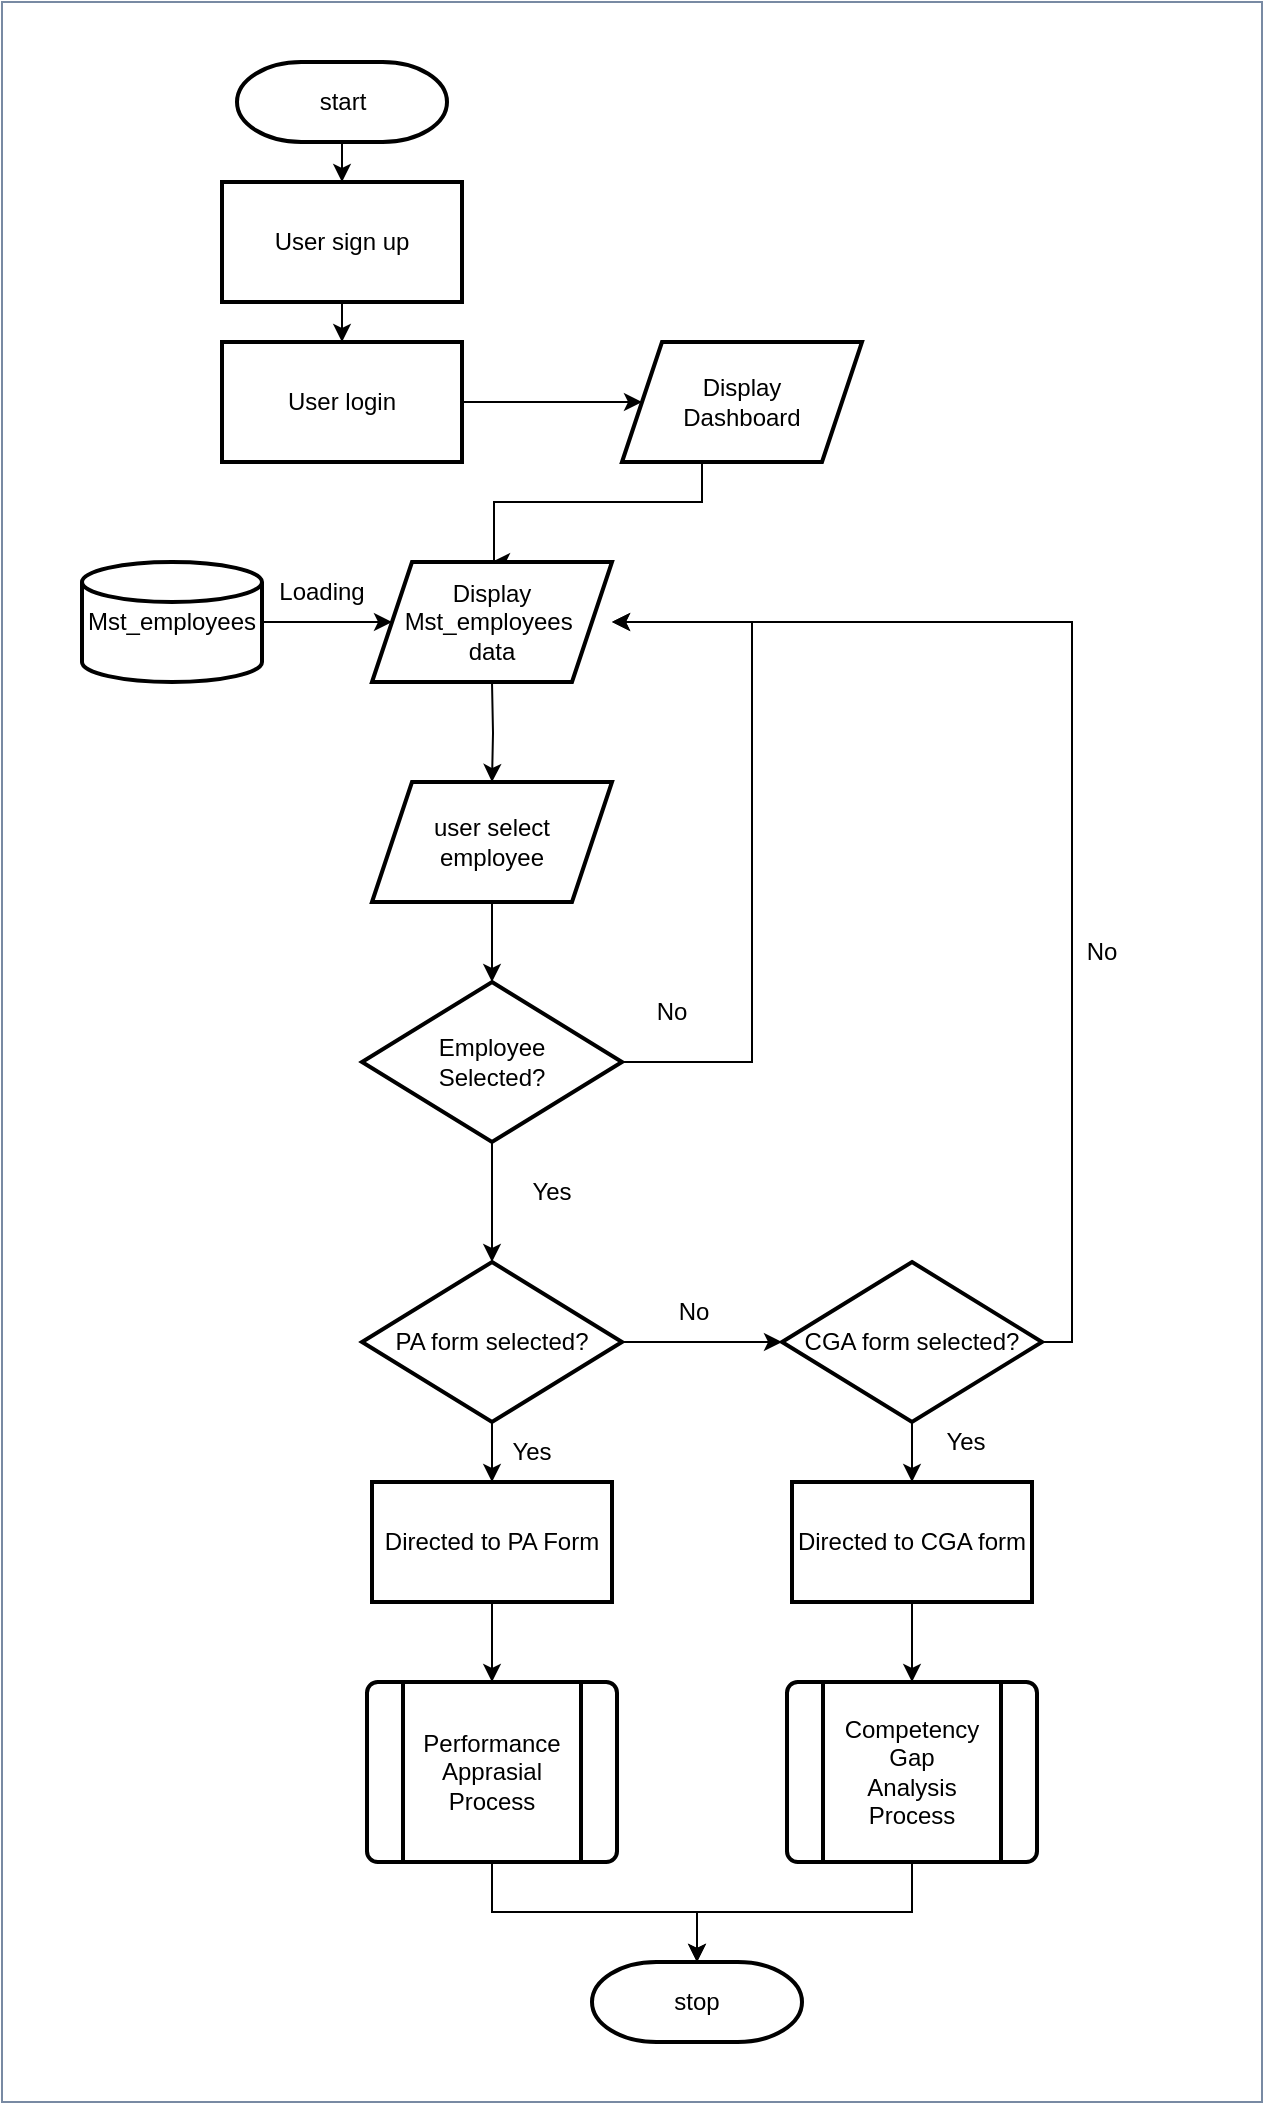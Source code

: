 <mxfile version="22.1.17" type="github" pages="3">
  <diagram name="Page-1" id="iUGwNHMRtoxu_IhdwhFb">
    <mxGraphModel dx="1964" dy="1693" grid="1" gridSize="10" guides="1" tooltips="1" connect="1" arrows="1" fold="1" page="1" pageScale="1" pageWidth="850" pageHeight="1100" math="0" shadow="0">
      <root>
        <mxCell id="0" />
        <mxCell id="1" parent="0" />
        <mxCell id="vXhKLFN595L6w0FExyNw-3" value="" style="edgeStyle=orthogonalEdgeStyle;rounded=0;orthogonalLoop=1;jettySize=auto;html=1;labelBackgroundColor=none;fontColor=default;" parent="1" source="vXhKLFN595L6w0FExyNw-1" target="vXhKLFN595L6w0FExyNw-2" edge="1">
          <mxGeometry relative="1" as="geometry" />
        </mxCell>
        <mxCell id="vXhKLFN595L6w0FExyNw-1" value="User sign up" style="rounded=0;whiteSpace=wrap;html=1;labelBackgroundColor=none;strokeWidth=2;" parent="1" vertex="1">
          <mxGeometry x="100" y="80" width="120" height="60" as="geometry" />
        </mxCell>
        <mxCell id="LlyTt58QNxWgrPq0vy9A-12" value="" style="edgeStyle=orthogonalEdgeStyle;rounded=0;orthogonalLoop=1;jettySize=auto;html=1;" edge="1" parent="1" source="vXhKLFN595L6w0FExyNw-2" target="LlyTt58QNxWgrPq0vy9A-11">
          <mxGeometry relative="1" as="geometry" />
        </mxCell>
        <mxCell id="vXhKLFN595L6w0FExyNw-2" value="User login" style="rounded=0;whiteSpace=wrap;html=1;labelBackgroundColor=none;strokeWidth=2;" parent="1" vertex="1">
          <mxGeometry x="100" y="160" width="120" height="60" as="geometry" />
        </mxCell>
        <mxCell id="vXhKLFN595L6w0FExyNw-9" value="" style="edgeStyle=orthogonalEdgeStyle;rounded=0;orthogonalLoop=1;jettySize=auto;html=1;labelBackgroundColor=none;fontColor=default;" parent="1" edge="1">
          <mxGeometry relative="1" as="geometry">
            <mxPoint x="340" y="220" as="sourcePoint" />
            <mxPoint x="235" y="270" as="targetPoint" />
            <Array as="points">
              <mxPoint x="340" y="240" />
              <mxPoint x="236" y="240" />
            </Array>
          </mxGeometry>
        </mxCell>
        <mxCell id="vXhKLFN595L6w0FExyNw-41" value="" style="edgeStyle=orthogonalEdgeStyle;rounded=0;orthogonalLoop=1;jettySize=auto;html=1;labelBackgroundColor=none;fontColor=default;" parent="1" target="vXhKLFN595L6w0FExyNw-40" edge="1">
          <mxGeometry relative="1" as="geometry">
            <mxPoint x="235" y="330" as="sourcePoint" />
          </mxGeometry>
        </mxCell>
        <mxCell id="vXhKLFN595L6w0FExyNw-17" value="" style="edgeStyle=orthogonalEdgeStyle;rounded=0;orthogonalLoop=1;jettySize=auto;html=1;labelBackgroundColor=none;fontColor=default;" parent="1" source="vXhKLFN595L6w0FExyNw-12" target="vXhKLFN595L6w0FExyNw-16" edge="1">
          <mxGeometry relative="1" as="geometry" />
        </mxCell>
        <mxCell id="vXhKLFN595L6w0FExyNw-20" style="edgeStyle=orthogonalEdgeStyle;rounded=0;orthogonalLoop=1;jettySize=auto;html=1;entryX=1;entryY=0.5;entryDx=0;entryDy=0;labelBackgroundColor=none;fontColor=default;" parent="1" source="vXhKLFN595L6w0FExyNw-12" edge="1">
          <mxGeometry relative="1" as="geometry">
            <Array as="points">
              <mxPoint x="365" y="520" />
              <mxPoint x="365" y="300" />
            </Array>
            <mxPoint x="295" y="300" as="targetPoint" />
          </mxGeometry>
        </mxCell>
        <mxCell id="vXhKLFN595L6w0FExyNw-12" value="Employee &lt;br&gt;Selected?" style="rhombus;whiteSpace=wrap;html=1;rounded=0;labelBackgroundColor=none;strokeWidth=2;" parent="1" vertex="1">
          <mxGeometry x="170" y="480" width="130" height="80" as="geometry" />
        </mxCell>
        <mxCell id="vXhKLFN595L6w0FExyNw-19" value="" style="edgeStyle=orthogonalEdgeStyle;rounded=0;orthogonalLoop=1;jettySize=auto;html=1;labelBackgroundColor=none;fontColor=default;" parent="1" source="vXhKLFN595L6w0FExyNw-16" target="vXhKLFN595L6w0FExyNw-18" edge="1">
          <mxGeometry relative="1" as="geometry" />
        </mxCell>
        <mxCell id="vXhKLFN595L6w0FExyNw-22" value="" style="edgeStyle=orthogonalEdgeStyle;rounded=0;orthogonalLoop=1;jettySize=auto;html=1;labelBackgroundColor=none;fontColor=default;" parent="1" source="vXhKLFN595L6w0FExyNw-16" target="vXhKLFN595L6w0FExyNw-21" edge="1">
          <mxGeometry relative="1" as="geometry" />
        </mxCell>
        <mxCell id="vXhKLFN595L6w0FExyNw-16" value="PA form selected?" style="rhombus;whiteSpace=wrap;html=1;rounded=0;labelBackgroundColor=none;strokeWidth=2;" parent="1" vertex="1">
          <mxGeometry x="170" y="620" width="130" height="80" as="geometry" />
        </mxCell>
        <mxCell id="vXhKLFN595L6w0FExyNw-24" value="" style="edgeStyle=orthogonalEdgeStyle;rounded=0;orthogonalLoop=1;jettySize=auto;html=1;labelBackgroundColor=none;fontColor=default;" parent="1" source="vXhKLFN595L6w0FExyNw-18" target="vXhKLFN595L6w0FExyNw-23" edge="1">
          <mxGeometry relative="1" as="geometry" />
        </mxCell>
        <mxCell id="vXhKLFN595L6w0FExyNw-48" style="edgeStyle=orthogonalEdgeStyle;rounded=0;orthogonalLoop=1;jettySize=auto;html=1;entryX=1;entryY=0.5;entryDx=0;entryDy=0;labelBackgroundColor=none;fontColor=default;" parent="1" source="vXhKLFN595L6w0FExyNw-18" edge="1">
          <mxGeometry relative="1" as="geometry">
            <Array as="points">
              <mxPoint x="525" y="660" />
              <mxPoint x="525" y="300" />
            </Array>
            <mxPoint x="295" y="300" as="targetPoint" />
          </mxGeometry>
        </mxCell>
        <mxCell id="vXhKLFN595L6w0FExyNw-18" value="CGA form selected?" style="rhombus;whiteSpace=wrap;html=1;rounded=0;labelBackgroundColor=none;strokeWidth=2;" parent="1" vertex="1">
          <mxGeometry x="380" y="620" width="130" height="80" as="geometry" />
        </mxCell>
        <mxCell id="vXhKLFN595L6w0FExyNw-21" value="Directed to PA Form" style="whiteSpace=wrap;html=1;rounded=0;labelBackgroundColor=none;strokeWidth=2;" parent="1" vertex="1">
          <mxGeometry x="175" y="730" width="120" height="60" as="geometry" />
        </mxCell>
        <mxCell id="LlyTt58QNxWgrPq0vy9A-14" value="" style="edgeStyle=orthogonalEdgeStyle;rounded=0;orthogonalLoop=1;jettySize=auto;html=1;" edge="1" parent="1" source="vXhKLFN595L6w0FExyNw-23" target="LlyTt58QNxWgrPq0vy9A-8">
          <mxGeometry relative="1" as="geometry" />
        </mxCell>
        <mxCell id="vXhKLFN595L6w0FExyNw-23" value="Directed to CGA form" style="whiteSpace=wrap;html=1;rounded=0;labelBackgroundColor=none;strokeWidth=2;" parent="1" vertex="1">
          <mxGeometry x="385" y="730" width="120" height="60" as="geometry" />
        </mxCell>
        <mxCell id="vXhKLFN595L6w0FExyNw-32" value="" style="edgeStyle=orthogonalEdgeStyle;rounded=0;orthogonalLoop=1;jettySize=auto;html=1;labelBackgroundColor=none;fontColor=default;exitX=0.5;exitY=1;exitDx=0;exitDy=0;entryX=0.5;entryY=0;entryDx=0;entryDy=0;" parent="1" source="vXhKLFN595L6w0FExyNw-21" target="LlyTt58QNxWgrPq0vy9A-7" edge="1">
          <mxGeometry relative="1" as="geometry">
            <mxPoint x="235" y="890" as="sourcePoint" />
            <mxPoint x="235" y="920" as="targetPoint" />
          </mxGeometry>
        </mxCell>
        <mxCell id="vXhKLFN595L6w0FExyNw-42" value="" style="edgeStyle=orthogonalEdgeStyle;rounded=0;orthogonalLoop=1;jettySize=auto;html=1;labelBackgroundColor=none;fontColor=default;" parent="1" source="vXhKLFN595L6w0FExyNw-40" target="vXhKLFN595L6w0FExyNw-12" edge="1">
          <mxGeometry relative="1" as="geometry" />
        </mxCell>
        <mxCell id="vXhKLFN595L6w0FExyNw-40" value="user select &lt;br&gt;employee" style="shape=parallelogram;perimeter=parallelogramPerimeter;whiteSpace=wrap;html=1;fixedSize=1;rounded=0;labelBackgroundColor=none;strokeWidth=2;" parent="1" vertex="1">
          <mxGeometry x="175" y="380" width="120" height="60" as="geometry" />
        </mxCell>
        <mxCell id="vXhKLFN595L6w0FExyNw-43" value="No" style="text;html=1;align=center;verticalAlign=middle;whiteSpace=wrap;rounded=0;labelBackgroundColor=none;" parent="1" vertex="1">
          <mxGeometry x="295" y="480" width="60" height="30" as="geometry" />
        </mxCell>
        <mxCell id="vXhKLFN595L6w0FExyNw-44" value="Yes" style="text;html=1;align=center;verticalAlign=middle;whiteSpace=wrap;rounded=0;labelBackgroundColor=none;" parent="1" vertex="1">
          <mxGeometry x="235" y="570" width="60" height="30" as="geometry" />
        </mxCell>
        <mxCell id="vXhKLFN595L6w0FExyNw-45" value="Yes" style="text;html=1;align=center;verticalAlign=middle;whiteSpace=wrap;rounded=0;labelBackgroundColor=none;" parent="1" vertex="1">
          <mxGeometry x="225" y="700" width="60" height="30" as="geometry" />
        </mxCell>
        <mxCell id="vXhKLFN595L6w0FExyNw-46" value="No" style="text;html=1;align=center;verticalAlign=middle;whiteSpace=wrap;rounded=0;labelBackgroundColor=none;" parent="1" vertex="1">
          <mxGeometry x="306" y="630" width="60" height="30" as="geometry" />
        </mxCell>
        <mxCell id="vXhKLFN595L6w0FExyNw-47" value="Yes" style="text;html=1;align=center;verticalAlign=middle;whiteSpace=wrap;rounded=0;labelBackgroundColor=none;" parent="1" vertex="1">
          <mxGeometry x="442" y="695" width="60" height="30" as="geometry" />
        </mxCell>
        <mxCell id="vXhKLFN595L6w0FExyNw-49" value="No" style="text;html=1;align=center;verticalAlign=middle;whiteSpace=wrap;rounded=0;labelBackgroundColor=none;" parent="1" vertex="1">
          <mxGeometry x="510" y="450" width="60" height="30" as="geometry" />
        </mxCell>
        <mxCell id="9pisVYGStzQlb0ibWUWV-1" value="" style="rounded=0;whiteSpace=wrap;html=1;strokeColor=#788AA3;fontColor=#46495D;fillColor=none;labelBackgroundColor=none;" parent="1" vertex="1">
          <mxGeometry x="-10" y="-10" width="630" height="1050" as="geometry" />
        </mxCell>
        <mxCell id="LlyTt58QNxWgrPq0vy9A-2" style="edgeStyle=orthogonalEdgeStyle;rounded=0;orthogonalLoop=1;jettySize=auto;html=1;entryX=0.5;entryY=0;entryDx=0;entryDy=0;" edge="1" parent="1" source="LlyTt58QNxWgrPq0vy9A-1" target="vXhKLFN595L6w0FExyNw-1">
          <mxGeometry relative="1" as="geometry" />
        </mxCell>
        <mxCell id="LlyTt58QNxWgrPq0vy9A-1" value="start" style="strokeWidth=2;html=1;shape=mxgraph.flowchart.terminator;whiteSpace=wrap;" vertex="1" parent="1">
          <mxGeometry x="107.5" y="20" width="105" height="40" as="geometry" />
        </mxCell>
        <mxCell id="LlyTt58QNxWgrPq0vy9A-5" value="" style="edgeStyle=orthogonalEdgeStyle;rounded=0;orthogonalLoop=1;jettySize=auto;html=1;" edge="1" parent="1" source="LlyTt58QNxWgrPq0vy9A-3" target="LlyTt58QNxWgrPq0vy9A-4">
          <mxGeometry relative="1" as="geometry" />
        </mxCell>
        <mxCell id="LlyTt58QNxWgrPq0vy9A-3" value="Mst_employees" style="strokeWidth=2;html=1;shape=mxgraph.flowchart.database;whiteSpace=wrap;" vertex="1" parent="1">
          <mxGeometry x="30" y="270" width="90" height="60" as="geometry" />
        </mxCell>
        <mxCell id="LlyTt58QNxWgrPq0vy9A-4" value="Display Mst_employees&amp;nbsp;&lt;br&gt;data" style="shape=parallelogram;perimeter=parallelogramPerimeter;whiteSpace=wrap;html=1;fixedSize=1;strokeWidth=2;" vertex="1" parent="1">
          <mxGeometry x="175" y="270" width="120" height="60" as="geometry" />
        </mxCell>
        <mxCell id="LlyTt58QNxWgrPq0vy9A-6" value="Loading" style="text;html=1;align=center;verticalAlign=middle;whiteSpace=wrap;rounded=0;" vertex="1" parent="1">
          <mxGeometry x="120" y="270" width="60" height="30" as="geometry" />
        </mxCell>
        <mxCell id="LlyTt58QNxWgrPq0vy9A-7" value="" style="verticalLabelPosition=bottom;verticalAlign=top;html=1;shape=process;whiteSpace=wrap;rounded=1;size=0.14;arcSize=6;strokeWidth=2;" vertex="1" parent="1">
          <mxGeometry x="172.5" y="830" width="125" height="90" as="geometry" />
        </mxCell>
        <mxCell id="LlyTt58QNxWgrPq0vy9A-8" value="" style="verticalLabelPosition=bottom;verticalAlign=top;html=1;shape=process;whiteSpace=wrap;rounded=1;size=0.14;arcSize=6;strokeWidth=2;" vertex="1" parent="1">
          <mxGeometry x="382.5" y="830" width="125" height="90" as="geometry" />
        </mxCell>
        <mxCell id="LlyTt58QNxWgrPq0vy9A-9" value="stop" style="strokeWidth=2;html=1;shape=mxgraph.flowchart.terminator;whiteSpace=wrap;" vertex="1" parent="1">
          <mxGeometry x="285" y="970" width="105" height="40" as="geometry" />
        </mxCell>
        <mxCell id="LlyTt58QNxWgrPq0vy9A-11" value="Display &lt;br&gt;Dashboard" style="shape=parallelogram;perimeter=parallelogramPerimeter;whiteSpace=wrap;html=1;fixedSize=1;strokeWidth=2;" vertex="1" parent="1">
          <mxGeometry x="300" y="160" width="120" height="60" as="geometry" />
        </mxCell>
        <mxCell id="LlyTt58QNxWgrPq0vy9A-16" style="edgeStyle=orthogonalEdgeStyle;rounded=0;orthogonalLoop=1;jettySize=auto;html=1;entryX=0.5;entryY=0;entryDx=0;entryDy=0;entryPerimeter=0;" edge="1" parent="1" source="LlyTt58QNxWgrPq0vy9A-7" target="LlyTt58QNxWgrPq0vy9A-9">
          <mxGeometry relative="1" as="geometry" />
        </mxCell>
        <mxCell id="LlyTt58QNxWgrPq0vy9A-17" style="edgeStyle=orthogonalEdgeStyle;rounded=0;orthogonalLoop=1;jettySize=auto;html=1;entryX=0.5;entryY=0;entryDx=0;entryDy=0;entryPerimeter=0;" edge="1" parent="1" source="LlyTt58QNxWgrPq0vy9A-8" target="LlyTt58QNxWgrPq0vy9A-9">
          <mxGeometry relative="1" as="geometry" />
        </mxCell>
        <mxCell id="LlyTt58QNxWgrPq0vy9A-18" value="Performance Apprasial Process" style="text;html=1;strokeColor=none;fillColor=none;align=center;verticalAlign=middle;whiteSpace=wrap;rounded=0;" vertex="1" parent="1">
          <mxGeometry x="205" y="860" width="60" height="30" as="geometry" />
        </mxCell>
        <mxCell id="LlyTt58QNxWgrPq0vy9A-19" value="Competency Gap Analysis Process" style="text;html=1;strokeColor=none;fillColor=none;align=center;verticalAlign=middle;whiteSpace=wrap;rounded=0;perimeterSpacing=1;" vertex="1" parent="1">
          <mxGeometry x="415" y="860" width="60" height="30" as="geometry" />
        </mxCell>
      </root>
    </mxGraphModel>
  </diagram>
  <diagram id="8tn9v6St6GWetphcpXKc" name="Page-2">
    <mxGraphModel dx="1114" dy="1693" grid="1" gridSize="10" guides="1" tooltips="1" connect="1" arrows="1" fold="1" page="1" pageScale="1" pageWidth="850" pageHeight="1100" math="0" shadow="0">
      <root>
        <mxCell id="0" />
        <mxCell id="1" parent="0" />
        <mxCell id="aS4HdFmh5ScdW2xpMLQr-3" value="" style="edgeStyle=orthogonalEdgeStyle;rounded=0;orthogonalLoop=1;jettySize=auto;html=1;" edge="1" parent="1" source="aS4HdFmh5ScdW2xpMLQr-1" target="aS4HdFmh5ScdW2xpMLQr-2">
          <mxGeometry relative="1" as="geometry" />
        </mxCell>
        <mxCell id="aS4HdFmh5ScdW2xpMLQr-1" value="Start" style="strokeWidth=2;html=1;shape=mxgraph.flowchart.terminator;whiteSpace=wrap;" vertex="1" parent="1">
          <mxGeometry x="215" y="-450" width="100" height="50" as="geometry" />
        </mxCell>
        <mxCell id="aS4HdFmh5ScdW2xpMLQr-7" value="" style="edgeStyle=orthogonalEdgeStyle;rounded=0;orthogonalLoop=1;jettySize=auto;html=1;" edge="1" parent="1" source="aS4HdFmh5ScdW2xpMLQr-2" target="aS4HdFmh5ScdW2xpMLQr-6">
          <mxGeometry relative="1" as="geometry" />
        </mxCell>
        <mxCell id="aS4HdFmh5ScdW2xpMLQr-2" value="Display&lt;br&gt;KPI, Behavior,&lt;br&gt;Penalti, and &lt;br&gt;final table indicators" style="shape=parallelogram;perimeter=parallelogramPerimeter;whiteSpace=wrap;html=1;fixedSize=1;strokeWidth=2;" vertex="1" parent="1">
          <mxGeometry x="195" y="-360" width="140" height="80" as="geometry" />
        </mxCell>
        <mxCell id="aS4HdFmh5ScdW2xpMLQr-11" value="" style="edgeStyle=orthogonalEdgeStyle;rounded=0;orthogonalLoop=1;jettySize=auto;html=1;" edge="1" parent="1" source="aS4HdFmh5ScdW2xpMLQr-6" target="aS4HdFmh5ScdW2xpMLQr-10">
          <mxGeometry relative="1" as="geometry" />
        </mxCell>
        <mxCell id="aS4HdFmh5ScdW2xpMLQr-6" value="User input form&lt;br&gt;KPI, Behavior,&lt;br&gt;Penalti" style="shape=parallelogram;perimeter=parallelogramPerimeter;whiteSpace=wrap;html=1;fixedSize=1;strokeWidth=2;" vertex="1" parent="1">
          <mxGeometry x="205" y="-250" width="120" height="60" as="geometry" />
        </mxCell>
        <mxCell id="aS4HdFmh5ScdW2xpMLQr-16" value="" style="edgeStyle=orthogonalEdgeStyle;rounded=0;orthogonalLoop=1;jettySize=auto;html=1;" edge="1" parent="1" source="aS4HdFmh5ScdW2xpMLQr-10" target="aS4HdFmh5ScdW2xpMLQr-15">
          <mxGeometry relative="1" as="geometry" />
        </mxCell>
        <mxCell id="aS4HdFmh5ScdW2xpMLQr-10" value="Calculate the input of KPI Achievement,&lt;br&gt;behavior, and Penalti" style="whiteSpace=wrap;html=1;strokeWidth=2;" vertex="1" parent="1">
          <mxGeometry x="205" y="-160" width="120" height="60" as="geometry" />
        </mxCell>
        <mxCell id="aS4HdFmh5ScdW2xpMLQr-13" value="" style="edgeStyle=orthogonalEdgeStyle;rounded=0;orthogonalLoop=1;jettySize=auto;html=1;" edge="1" parent="1" source="aS4HdFmh5ScdW2xpMLQr-12" target="aS4HdFmh5ScdW2xpMLQr-2">
          <mxGeometry relative="1" as="geometry" />
        </mxCell>
        <mxCell id="aS4HdFmh5ScdW2xpMLQr-12" value="Questions" style="strokeWidth=2;html=1;shape=mxgraph.flowchart.database;whiteSpace=wrap;" vertex="1" parent="1">
          <mxGeometry x="20" y="-360" width="90" height="80" as="geometry" />
        </mxCell>
        <mxCell id="aS4HdFmh5ScdW2xpMLQr-14" value="Loading" style="text;html=1;strokeColor=none;fillColor=none;align=center;verticalAlign=middle;whiteSpace=wrap;rounded=0;" vertex="1" parent="1">
          <mxGeometry x="128" y="-353" width="60" height="30" as="geometry" />
        </mxCell>
        <mxCell id="aS4HdFmh5ScdW2xpMLQr-18" value="" style="edgeStyle=orthogonalEdgeStyle;rounded=0;orthogonalLoop=1;jettySize=auto;html=1;" edge="1" parent="1" source="aS4HdFmh5ScdW2xpMLQr-15" target="aS4HdFmh5ScdW2xpMLQr-17">
          <mxGeometry relative="1" as="geometry" />
        </mxCell>
        <mxCell id="aS4HdFmh5ScdW2xpMLQr-15" value="Display calculated &lt;br&gt;value of KPI,&lt;br&gt;&amp;nbsp;Behavior, Penalti&lt;br&gt;&amp;nbsp;on the final table" style="shape=parallelogram;perimeter=parallelogramPerimeter;whiteSpace=wrap;html=1;fixedSize=1;strokeWidth=2;" vertex="1" parent="1">
          <mxGeometry x="192.5" y="-70" width="145" height="90" as="geometry" />
        </mxCell>
        <mxCell id="aS4HdFmh5ScdW2xpMLQr-30" value="" style="edgeStyle=orthogonalEdgeStyle;rounded=0;orthogonalLoop=1;jettySize=auto;html=1;" edge="1" parent="1" source="aS4HdFmh5ScdW2xpMLQr-17" target="aS4HdFmh5ScdW2xpMLQr-29">
          <mxGeometry relative="1" as="geometry" />
        </mxCell>
        <mxCell id="aS4HdFmh5ScdW2xpMLQr-17" value="Save User input&amp;nbsp;" style="whiteSpace=wrap;html=1;strokeWidth=2;" vertex="1" parent="1">
          <mxGeometry x="205" y="50" width="120" height="60" as="geometry" />
        </mxCell>
        <mxCell id="aS4HdFmh5ScdW2xpMLQr-20" value="kpi_responses" style="strokeWidth=2;html=1;shape=mxgraph.flowchart.database;whiteSpace=wrap;" vertex="1" parent="1">
          <mxGeometry x="425" y="-80" width="90" height="80" as="geometry" />
        </mxCell>
        <mxCell id="aS4HdFmh5ScdW2xpMLQr-21" value="pa_responses" style="strokeWidth=2;html=1;shape=mxgraph.flowchart.database;whiteSpace=wrap;" vertex="1" parent="1">
          <mxGeometry x="425" y="30" width="90" height="80" as="geometry" />
        </mxCell>
        <mxCell id="aS4HdFmh5ScdW2xpMLQr-22" value="penalti_&lt;br&gt;responses" style="strokeWidth=2;html=1;shape=mxgraph.flowchart.database;whiteSpace=wrap;" vertex="1" parent="1">
          <mxGeometry x="425" y="140" width="90" height="80" as="geometry" />
        </mxCell>
        <mxCell id="aS4HdFmh5ScdW2xpMLQr-23" style="edgeStyle=orthogonalEdgeStyle;rounded=0;orthogonalLoop=1;jettySize=auto;html=1;entryX=0;entryY=0.5;entryDx=0;entryDy=0;entryPerimeter=0;" edge="1" parent="1" source="aS4HdFmh5ScdW2xpMLQr-17" target="aS4HdFmh5ScdW2xpMLQr-20">
          <mxGeometry relative="1" as="geometry" />
        </mxCell>
        <mxCell id="aS4HdFmh5ScdW2xpMLQr-26" style="edgeStyle=orthogonalEdgeStyle;rounded=0;orthogonalLoop=1;jettySize=auto;html=1;entryX=-0.03;entryY=0.616;entryDx=0;entryDy=0;entryPerimeter=0;" edge="1" parent="1" source="aS4HdFmh5ScdW2xpMLQr-17" target="aS4HdFmh5ScdW2xpMLQr-21">
          <mxGeometry relative="1" as="geometry" />
        </mxCell>
        <mxCell id="aS4HdFmh5ScdW2xpMLQr-27" style="edgeStyle=orthogonalEdgeStyle;rounded=0;orthogonalLoop=1;jettySize=auto;html=1;entryX=-0.02;entryY=0.636;entryDx=0;entryDy=0;entryPerimeter=0;" edge="1" parent="1" source="aS4HdFmh5ScdW2xpMLQr-17" target="aS4HdFmh5ScdW2xpMLQr-22">
          <mxGeometry relative="1" as="geometry">
            <Array as="points">
              <mxPoint x="370" y="80" />
              <mxPoint x="370" y="191" />
            </Array>
          </mxGeometry>
        </mxCell>
        <mxCell id="aS4HdFmh5ScdW2xpMLQr-28" value="Save" style="text;html=1;strokeColor=none;fillColor=none;align=center;verticalAlign=middle;whiteSpace=wrap;rounded=0;" vertex="1" parent="1">
          <mxGeometry x="325" y="50" width="60" height="30" as="geometry" />
        </mxCell>
        <mxCell id="aS4HdFmh5ScdW2xpMLQr-29" value="stop" style="strokeWidth=2;html=1;shape=mxgraph.flowchart.terminator;whiteSpace=wrap;" vertex="1" parent="1">
          <mxGeometry x="212.5" y="200" width="105" height="50" as="geometry" />
        </mxCell>
      </root>
    </mxGraphModel>
  </diagram>
  <diagram id="5tKJoWWSXxpf1xUC_apJ" name="Page-3">
    <mxGraphModel dx="1114" dy="1693" grid="1" gridSize="10" guides="1" tooltips="1" connect="1" arrows="1" fold="1" page="1" pageScale="1" pageWidth="850" pageHeight="1100" math="0" shadow="0">
      <root>
        <mxCell id="0" />
        <mxCell id="1" parent="0" />
        <mxCell id="aXeCUuD0160wh5VJdn8I-1" value="" style="edgeStyle=orthogonalEdgeStyle;rounded=0;orthogonalLoop=1;jettySize=auto;html=1;" edge="1" parent="1" source="aXeCUuD0160wh5VJdn8I-2" target="aXeCUuD0160wh5VJdn8I-4">
          <mxGeometry relative="1" as="geometry" />
        </mxCell>
        <mxCell id="aXeCUuD0160wh5VJdn8I-2" value="Start" style="strokeWidth=2;html=1;shape=mxgraph.flowchart.terminator;whiteSpace=wrap;" vertex="1" parent="1">
          <mxGeometry x="215" y="-450" width="100" height="50" as="geometry" />
        </mxCell>
        <mxCell id="aXeCUuD0160wh5VJdn8I-3" value="" style="edgeStyle=orthogonalEdgeStyle;rounded=0;orthogonalLoop=1;jettySize=auto;html=1;" edge="1" parent="1" source="aXeCUuD0160wh5VJdn8I-4" target="aXeCUuD0160wh5VJdn8I-6">
          <mxGeometry relative="1" as="geometry" />
        </mxCell>
        <mxCell id="aXeCUuD0160wh5VJdn8I-4" value="Display&lt;br&gt;Competency&lt;br&gt;Gap Analysis &lt;br&gt;indicators" style="shape=parallelogram;perimeter=parallelogramPerimeter;whiteSpace=wrap;html=1;fixedSize=1;strokeWidth=2;" vertex="1" parent="1">
          <mxGeometry x="195" y="-360" width="140" height="80" as="geometry" />
        </mxCell>
        <mxCell id="aXeCUuD0160wh5VJdn8I-5" value="" style="edgeStyle=orthogonalEdgeStyle;rounded=0;orthogonalLoop=1;jettySize=auto;html=1;" edge="1" parent="1" source="aXeCUuD0160wh5VJdn8I-6" target="aXeCUuD0160wh5VJdn8I-8">
          <mxGeometry relative="1" as="geometry" />
        </mxCell>
        <mxCell id="aXeCUuD0160wh5VJdn8I-6" value="User input form&lt;br&gt;Competency Gap&amp;nbsp;&lt;br&gt;Analysis" style="shape=parallelogram;perimeter=parallelogramPerimeter;whiteSpace=wrap;html=1;fixedSize=1;strokeWidth=2;" vertex="1" parent="1">
          <mxGeometry x="197.5" y="-250" width="135" height="60" as="geometry" />
        </mxCell>
        <mxCell id="aXeCUuD0160wh5VJdn8I-7" value="" style="edgeStyle=orthogonalEdgeStyle;rounded=0;orthogonalLoop=1;jettySize=auto;html=1;" edge="1" parent="1" source="aXeCUuD0160wh5VJdn8I-8" target="aXeCUuD0160wh5VJdn8I-13">
          <mxGeometry relative="1" as="geometry" />
        </mxCell>
        <mxCell id="aXeCUuD0160wh5VJdn8I-8" value="Calculate the gap of request level and user input" style="whiteSpace=wrap;html=1;strokeWidth=2;" vertex="1" parent="1">
          <mxGeometry x="205" y="-160" width="120" height="60" as="geometry" />
        </mxCell>
        <mxCell id="aXeCUuD0160wh5VJdn8I-9" value="" style="edgeStyle=orthogonalEdgeStyle;rounded=0;orthogonalLoop=1;jettySize=auto;html=1;" edge="1" parent="1" source="aXeCUuD0160wh5VJdn8I-10" target="aXeCUuD0160wh5VJdn8I-4">
          <mxGeometry relative="1" as="geometry" />
        </mxCell>
        <mxCell id="aXeCUuD0160wh5VJdn8I-10" value="Questions" style="strokeWidth=2;html=1;shape=mxgraph.flowchart.database;whiteSpace=wrap;" vertex="1" parent="1">
          <mxGeometry x="20" y="-360" width="90" height="80" as="geometry" />
        </mxCell>
        <mxCell id="aXeCUuD0160wh5VJdn8I-11" value="Loading" style="text;html=1;strokeColor=none;fillColor=none;align=center;verticalAlign=middle;whiteSpace=wrap;rounded=0;" vertex="1" parent="1">
          <mxGeometry x="128" y="-353" width="60" height="30" as="geometry" />
        </mxCell>
        <mxCell id="aXeCUuD0160wh5VJdn8I-12" value="" style="edgeStyle=orthogonalEdgeStyle;rounded=0;orthogonalLoop=1;jettySize=auto;html=1;" edge="1" parent="1" source="aXeCUuD0160wh5VJdn8I-13" target="aXeCUuD0160wh5VJdn8I-15">
          <mxGeometry relative="1" as="geometry" />
        </mxCell>
        <mxCell id="aXeCUuD0160wh5VJdn8I-13" value="Display calculated &lt;br&gt;value of KPI,&lt;br&gt;&amp;nbsp;Behavior, Penalti&lt;br&gt;&amp;nbsp;on the final table" style="shape=parallelogram;perimeter=parallelogramPerimeter;whiteSpace=wrap;html=1;fixedSize=1;strokeWidth=2;" vertex="1" parent="1">
          <mxGeometry x="192.5" y="-70" width="145" height="90" as="geometry" />
        </mxCell>
        <mxCell id="aXeCUuD0160wh5VJdn8I-14" value="" style="edgeStyle=orthogonalEdgeStyle;rounded=0;orthogonalLoop=1;jettySize=auto;html=1;" edge="1" parent="1" source="aXeCUuD0160wh5VJdn8I-15" target="aXeCUuD0160wh5VJdn8I-23">
          <mxGeometry relative="1" as="geometry" />
        </mxCell>
        <mxCell id="aXeCUuD0160wh5VJdn8I-15" value="Save User input&amp;nbsp;" style="whiteSpace=wrap;html=1;strokeWidth=2;" vertex="1" parent="1">
          <mxGeometry x="205" y="50" width="120" height="60" as="geometry" />
        </mxCell>
        <mxCell id="aXeCUuD0160wh5VJdn8I-16" value="kpi_responses" style="strokeWidth=2;html=1;shape=mxgraph.flowchart.database;whiteSpace=wrap;" vertex="1" parent="1">
          <mxGeometry x="425" y="-80" width="90" height="80" as="geometry" />
        </mxCell>
        <mxCell id="aXeCUuD0160wh5VJdn8I-17" value="pa_responses" style="strokeWidth=2;html=1;shape=mxgraph.flowchart.database;whiteSpace=wrap;" vertex="1" parent="1">
          <mxGeometry x="425" y="30" width="90" height="80" as="geometry" />
        </mxCell>
        <mxCell id="aXeCUuD0160wh5VJdn8I-18" value="penalti_&lt;br&gt;responses" style="strokeWidth=2;html=1;shape=mxgraph.flowchart.database;whiteSpace=wrap;" vertex="1" parent="1">
          <mxGeometry x="425" y="140" width="90" height="80" as="geometry" />
        </mxCell>
        <mxCell id="aXeCUuD0160wh5VJdn8I-19" style="edgeStyle=orthogonalEdgeStyle;rounded=0;orthogonalLoop=1;jettySize=auto;html=1;entryX=0;entryY=0.5;entryDx=0;entryDy=0;entryPerimeter=0;" edge="1" parent="1" source="aXeCUuD0160wh5VJdn8I-15" target="aXeCUuD0160wh5VJdn8I-16">
          <mxGeometry relative="1" as="geometry">
            <Array as="points">
              <mxPoint x="370" y="80" />
              <mxPoint x="370" y="-40" />
            </Array>
          </mxGeometry>
        </mxCell>
        <mxCell id="aXeCUuD0160wh5VJdn8I-20" style="edgeStyle=orthogonalEdgeStyle;rounded=0;orthogonalLoop=1;jettySize=auto;html=1;entryX=-0.03;entryY=0.616;entryDx=0;entryDy=0;entryPerimeter=0;" edge="1" parent="1" source="aXeCUuD0160wh5VJdn8I-15" target="aXeCUuD0160wh5VJdn8I-17">
          <mxGeometry relative="1" as="geometry" />
        </mxCell>
        <mxCell id="aXeCUuD0160wh5VJdn8I-21" style="edgeStyle=orthogonalEdgeStyle;rounded=0;orthogonalLoop=1;jettySize=auto;html=1;entryX=-0.02;entryY=0.636;entryDx=0;entryDy=0;entryPerimeter=0;" edge="1" parent="1" source="aXeCUuD0160wh5VJdn8I-15" target="aXeCUuD0160wh5VJdn8I-18">
          <mxGeometry relative="1" as="geometry">
            <Array as="points">
              <mxPoint x="370" y="80" />
              <mxPoint x="370" y="191" />
            </Array>
          </mxGeometry>
        </mxCell>
        <mxCell id="aXeCUuD0160wh5VJdn8I-22" value="Save" style="text;html=1;strokeColor=none;fillColor=none;align=center;verticalAlign=middle;whiteSpace=wrap;rounded=0;" vertex="1" parent="1">
          <mxGeometry x="316" y="50" width="60" height="30" as="geometry" />
        </mxCell>
        <mxCell id="aXeCUuD0160wh5VJdn8I-23" value="stop" style="strokeWidth=2;html=1;shape=mxgraph.flowchart.terminator;whiteSpace=wrap;" vertex="1" parent="1">
          <mxGeometry x="212.5" y="200" width="105" height="50" as="geometry" />
        </mxCell>
      </root>
    </mxGraphModel>
  </diagram>
</mxfile>
